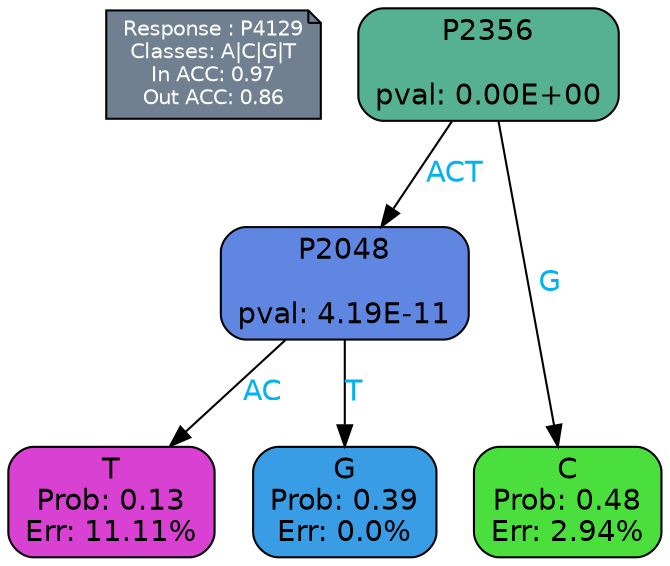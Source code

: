 digraph Tree {
node [shape=box, style="filled, rounded", color="black", fontname=helvetica] ;
graph [ranksep=equally, splines=polylines, bgcolor=transparent, dpi=600] ;
edge [fontname=helvetica] ;
LEGEND [label="Response : P4129
Classes: A|C|G|T
In ACC: 0.97
Out ACC: 0.86
",shape=note,align=left,style=filled,fillcolor="slategray",fontcolor="white",fontsize=10];1 [label="P2356

pval: 0.00E+00", fillcolor="#55b192"] ;
2 [label="P2048

pval: 4.19E-11", fillcolor="#5f86e0"] ;
3 [label="T
Prob: 0.13
Err: 11.11%", fillcolor="#d841d1"] ;
4 [label="G
Prob: 0.39
Err: 0.0%", fillcolor="#399de5"] ;
5 [label="C
Prob: 0.48
Err: 2.94%", fillcolor="#4bdf3e"] ;
1 -> 2 [label="ACT",fontcolor=deepskyblue2] ;
1 -> 5 [label="G",fontcolor=deepskyblue2] ;
2 -> 3 [label="AC",fontcolor=deepskyblue2] ;
2 -> 4 [label="T",fontcolor=deepskyblue2] ;
{rank = same; 3;4;5;}{rank = same; LEGEND;1;}}